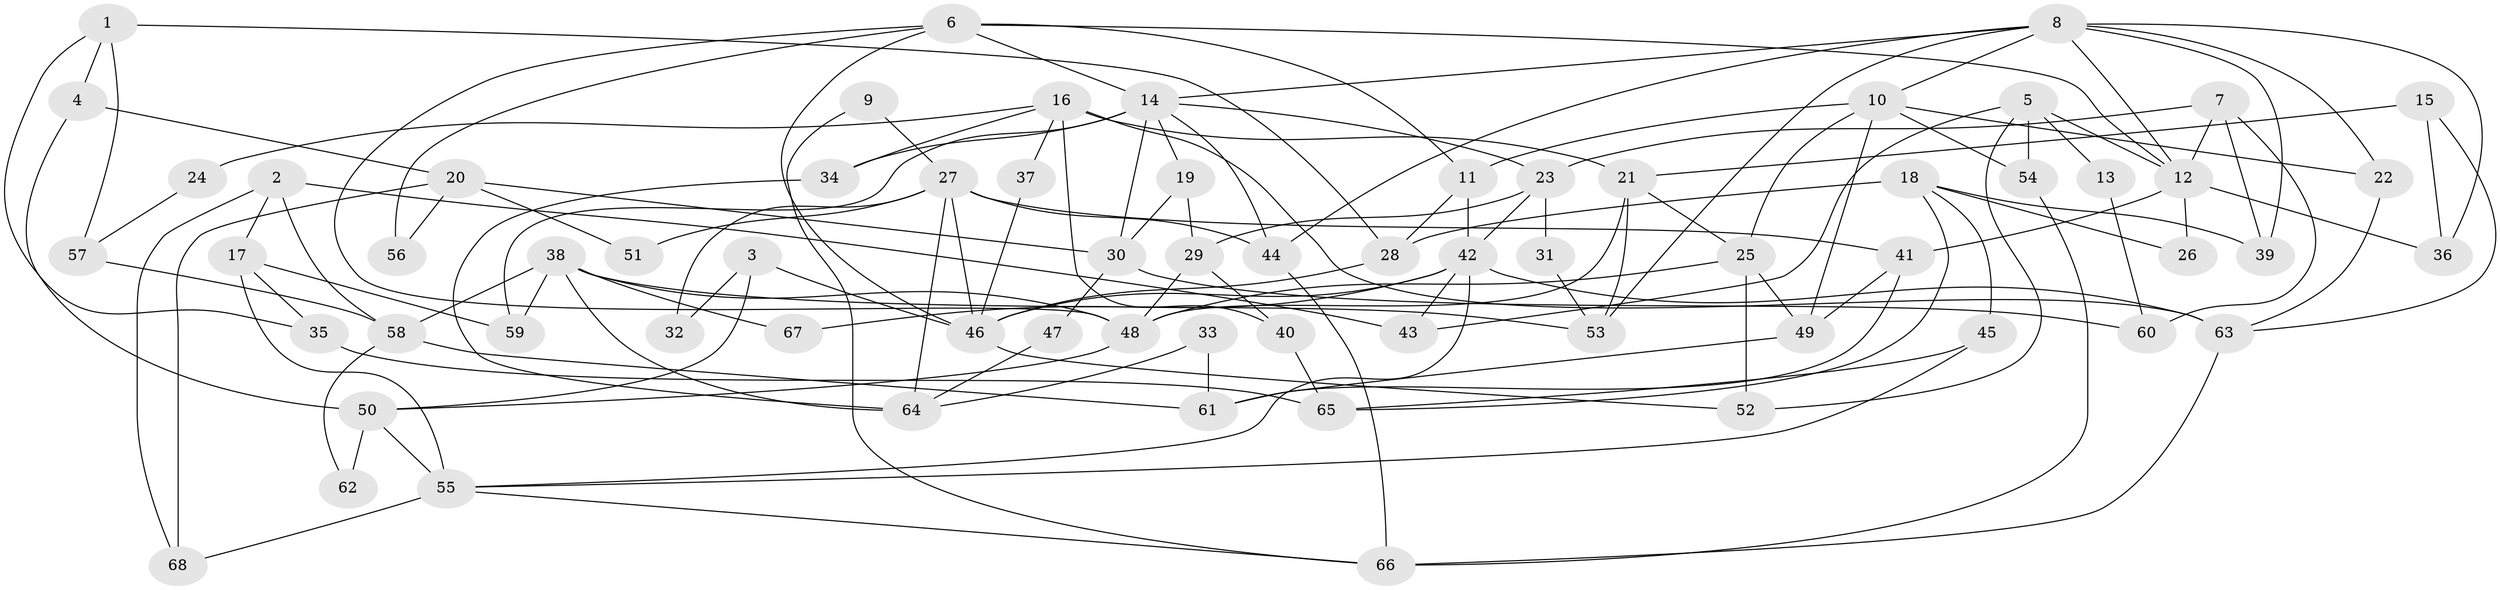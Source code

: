 // Generated by graph-tools (version 1.1) at 2025/11/02/27/25 16:11:16]
// undirected, 68 vertices, 136 edges
graph export_dot {
graph [start="1"]
  node [color=gray90,style=filled];
  1;
  2;
  3;
  4;
  5;
  6;
  7;
  8;
  9;
  10;
  11;
  12;
  13;
  14;
  15;
  16;
  17;
  18;
  19;
  20;
  21;
  22;
  23;
  24;
  25;
  26;
  27;
  28;
  29;
  30;
  31;
  32;
  33;
  34;
  35;
  36;
  37;
  38;
  39;
  40;
  41;
  42;
  43;
  44;
  45;
  46;
  47;
  48;
  49;
  50;
  51;
  52;
  53;
  54;
  55;
  56;
  57;
  58;
  59;
  60;
  61;
  62;
  63;
  64;
  65;
  66;
  67;
  68;
  1 -- 28;
  1 -- 35;
  1 -- 4;
  1 -- 57;
  2 -- 43;
  2 -- 58;
  2 -- 17;
  2 -- 68;
  3 -- 50;
  3 -- 46;
  3 -- 32;
  4 -- 50;
  4 -- 20;
  5 -- 52;
  5 -- 12;
  5 -- 13;
  5 -- 43;
  5 -- 54;
  6 -- 14;
  6 -- 11;
  6 -- 12;
  6 -- 46;
  6 -- 48;
  6 -- 56;
  7 -- 23;
  7 -- 12;
  7 -- 39;
  7 -- 60;
  8 -- 44;
  8 -- 14;
  8 -- 10;
  8 -- 12;
  8 -- 22;
  8 -- 36;
  8 -- 39;
  8 -- 53;
  9 -- 66;
  9 -- 27;
  10 -- 22;
  10 -- 11;
  10 -- 25;
  10 -- 49;
  10 -- 54;
  11 -- 28;
  11 -- 42;
  12 -- 26;
  12 -- 36;
  12 -- 41;
  13 -- 60;
  14 -- 34;
  14 -- 59;
  14 -- 19;
  14 -- 23;
  14 -- 30;
  14 -- 44;
  15 -- 63;
  15 -- 36;
  15 -- 21;
  16 -- 63;
  16 -- 21;
  16 -- 24;
  16 -- 34;
  16 -- 37;
  16 -- 40;
  17 -- 55;
  17 -- 35;
  17 -- 59;
  18 -- 45;
  18 -- 39;
  18 -- 26;
  18 -- 28;
  18 -- 65;
  19 -- 29;
  19 -- 30;
  20 -- 30;
  20 -- 51;
  20 -- 56;
  20 -- 68;
  21 -- 48;
  21 -- 25;
  21 -- 53;
  22 -- 63;
  23 -- 42;
  23 -- 29;
  23 -- 31;
  24 -- 57;
  25 -- 48;
  25 -- 49;
  25 -- 52;
  27 -- 41;
  27 -- 44;
  27 -- 32;
  27 -- 46;
  27 -- 51;
  27 -- 64;
  28 -- 46;
  29 -- 48;
  29 -- 40;
  30 -- 47;
  30 -- 60;
  31 -- 53;
  33 -- 64;
  33 -- 61;
  34 -- 64;
  35 -- 65;
  37 -- 46;
  38 -- 53;
  38 -- 48;
  38 -- 58;
  38 -- 59;
  38 -- 64;
  38 -- 67;
  40 -- 65;
  41 -- 49;
  41 -- 61;
  42 -- 46;
  42 -- 43;
  42 -- 55;
  42 -- 63;
  42 -- 67;
  44 -- 66;
  45 -- 55;
  45 -- 65;
  46 -- 52;
  47 -- 64;
  48 -- 50;
  49 -- 61;
  50 -- 55;
  50 -- 62;
  54 -- 66;
  55 -- 68;
  55 -- 66;
  57 -- 58;
  58 -- 61;
  58 -- 62;
  63 -- 66;
}
